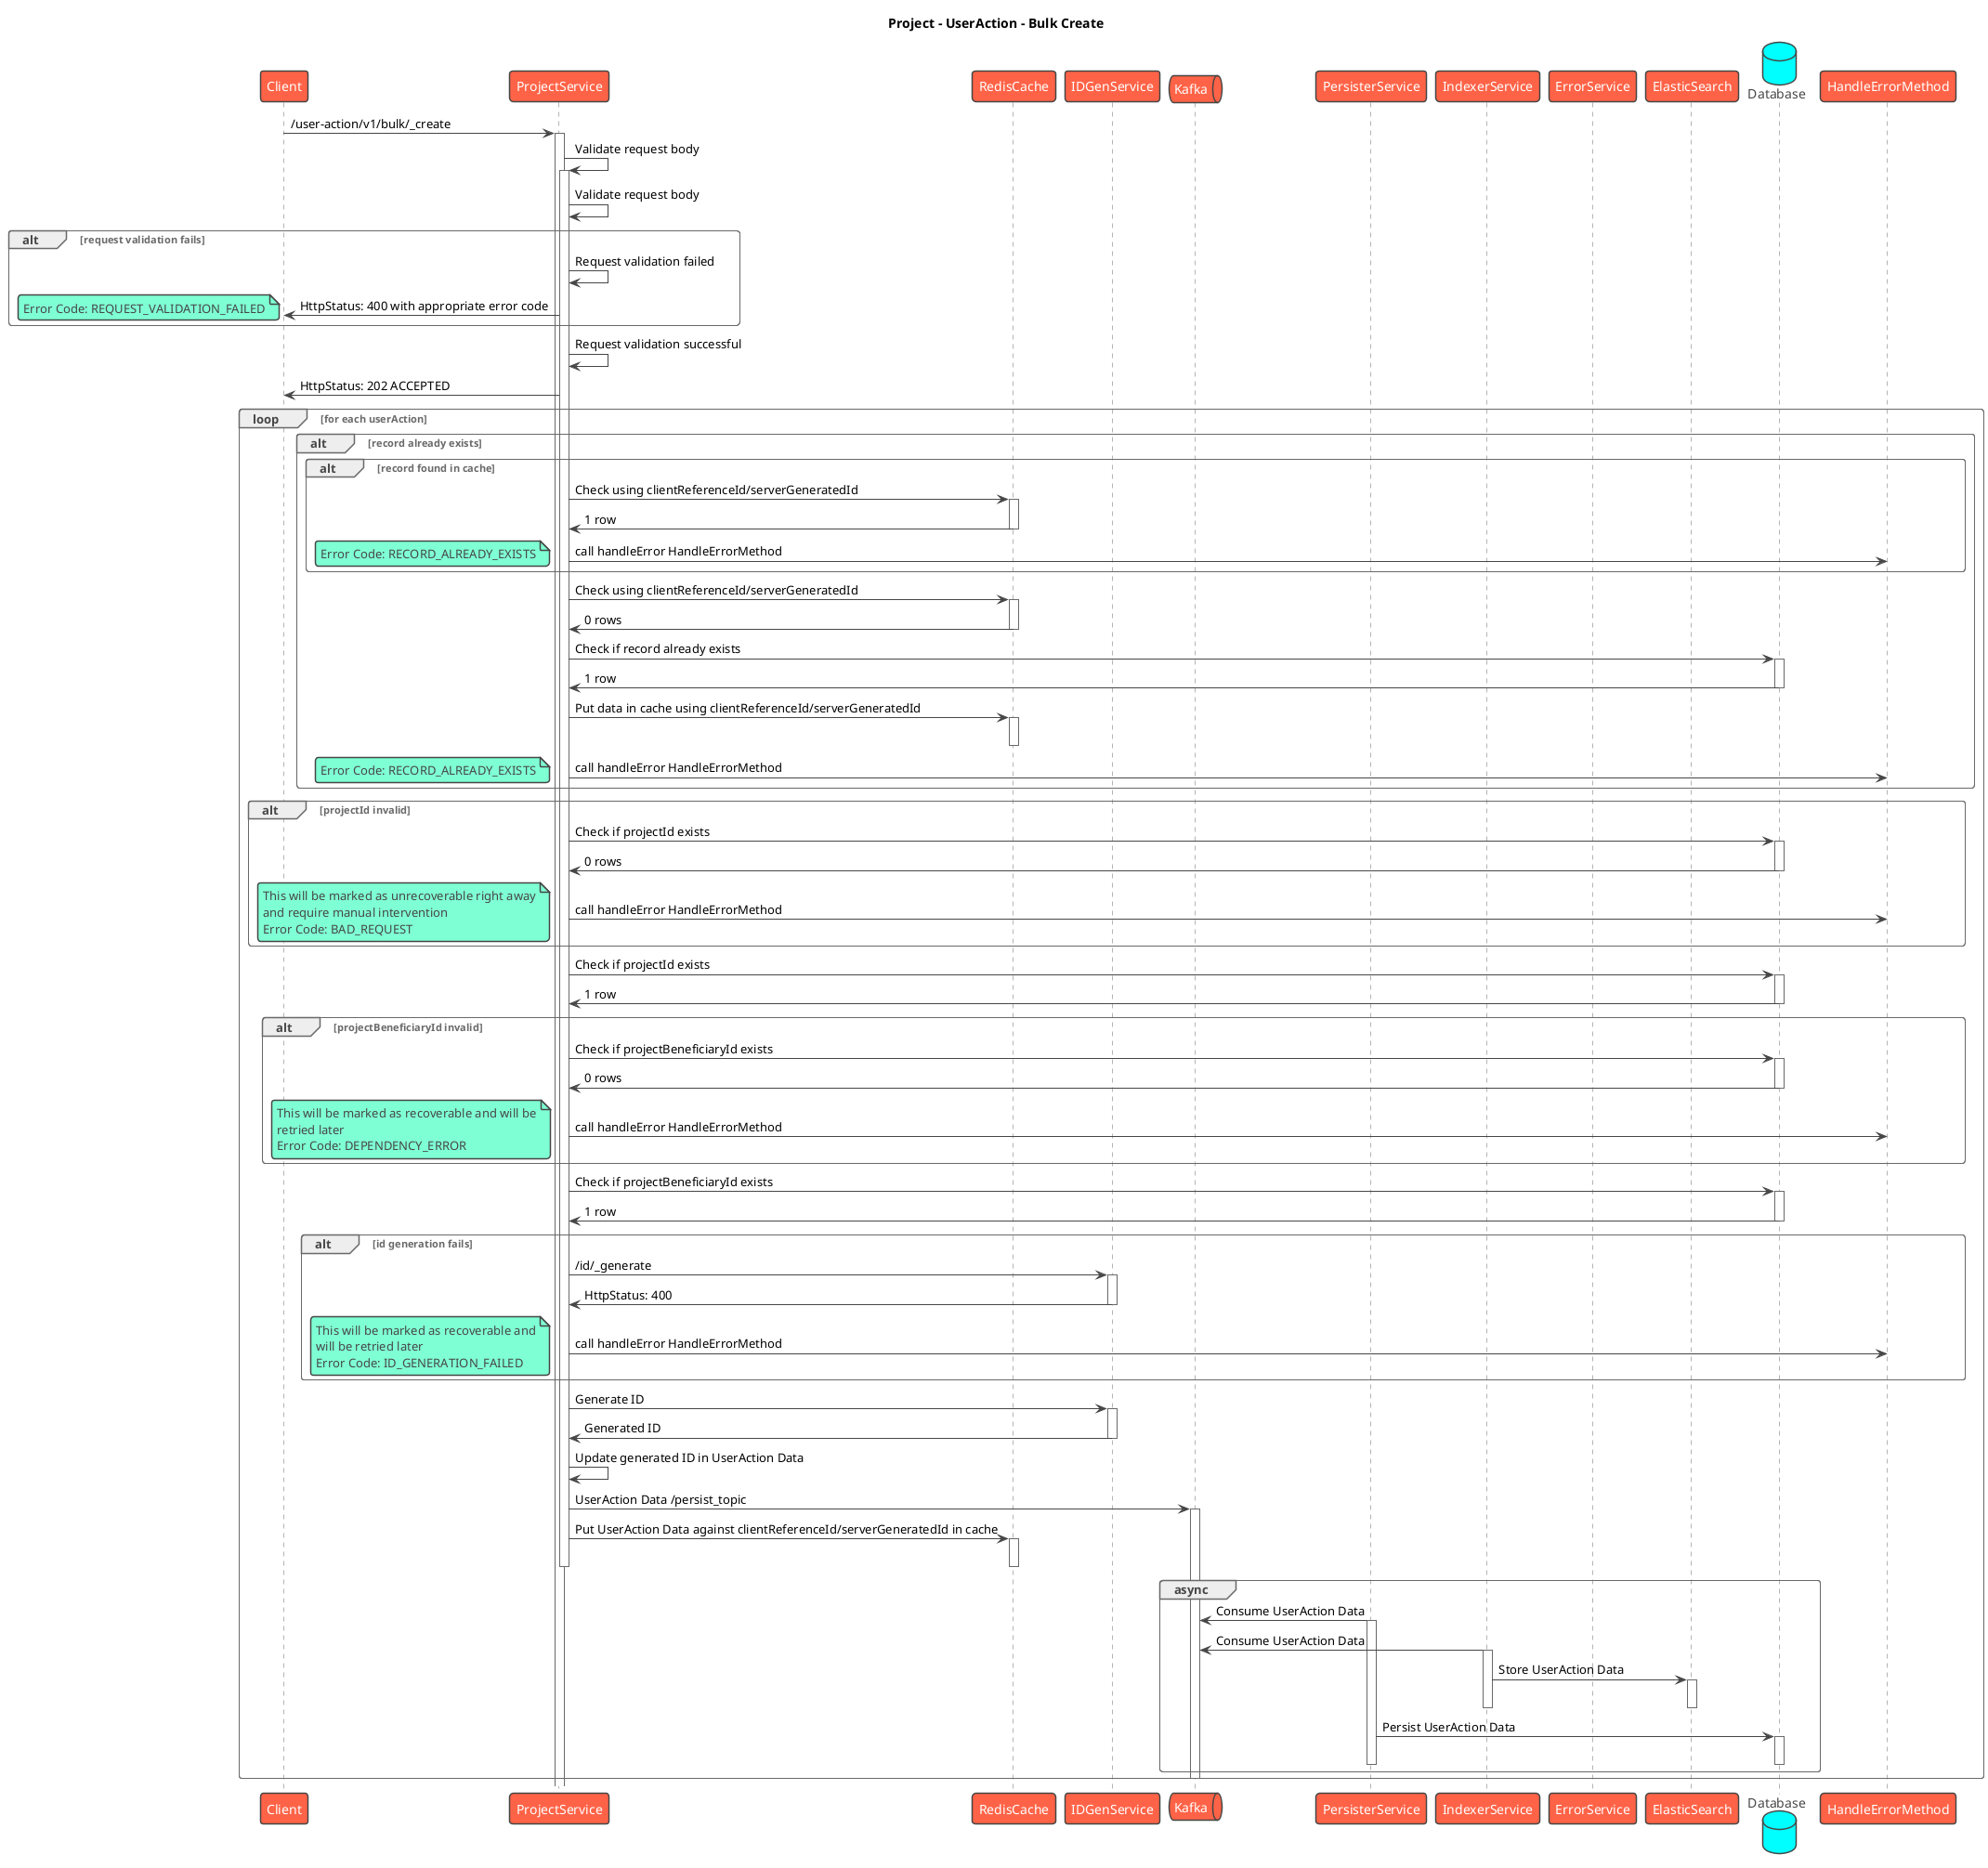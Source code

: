 @startuml
title Project - UserAction - Bulk Create
!theme vibrant
participant Client as c
participant ProjectService as s
participant RedisCache as rc
participant IDGenService as idgen
queue Kafka as k
participant PersisterService as prs
participant IndexerService as idx
participant ErrorService as es
participant ElasticSearch as el
database Database as db
participant HandleErrorMethod as he
c -> s : /user-action/v1/bulk/_create
activate s
s -> s: Validate request body
activate s
s -> s: Validate request body
alt request validation fails
    s -> s: Request validation failed
    s -> c: HttpStatus: 400 with appropriate error code
    note left
        Error Code: REQUEST_VALIDATION_FAILED
    end note
end
s -> s: Request validation successful
s -> c: HttpStatus: 202 ACCEPTED
loop for each userAction
    alt record already exists
        alt record found in cache
          s -> rc: Check using clientReferenceId/serverGeneratedId
          activate rc
          rc -> s: 1 row
          deactivate rc
          s -> he: call handleError HandleErrorMethod
          note left
              Error Code: RECORD_ALREADY_EXISTS
          end note
        end
        s -> rc: Check using clientReferenceId/serverGeneratedId
        activate rc
        rc -> s: 0 rows
        deactivate rc
        s -> db: Check if record already exists
        activate db
        db -> s: 1 row
        deactivate db
        s -> rc: Put data in cache using clientReferenceId/serverGeneratedId
        activate rc
        deactivate rc
        s -> he: call handleError HandleErrorMethod
        note left
            Error Code: RECORD_ALREADY_EXISTS
        end note
    end
    alt projectId invalid
    s -> db: Check if projectId exists
    activate db
    db -> s: 0 rows
    deactivate db
    s -> he: call handleError HandleErrorMethod
        note left
            This will be marked as unrecoverable right away
            and require manual intervention
            Error Code: BAD_REQUEST
        end note
end
s -> db: Check if projectId exists
activate db
db -> s: 1 row
deactivate db
alt projectBeneficiaryId invalid
    s -> db: Check if projectBeneficiaryId exists
    activate db
    db -> s: 0 rows
    deactivate db
    s -> he: call handleError HandleErrorMethod
    note left
        This will be marked as recoverable and will be
        retried later
        Error Code: DEPENDENCY_ERROR
    end note
end
s -> db: Check if projectBeneficiaryId exists
activate db
db -> s: 1 row
deactivate db
alt id generation fails
    s -> idgen: /id/_generate
    activate idgen
    idgen -> s: HttpStatus: 400
    deactivate idgen
    s -> he: call handleError HandleErrorMethod
    note left
        This will be marked as recoverable and
        will be retried later
        Error Code: ID_GENERATION_FAILED
    end note
end
s -> idgen: Generate ID
activate idgen
idgen -> s: Generated ID
deactivate idgen
s -> s: Update generated ID in UserAction Data
s -> k: UserAction Data /persist_topic
activate k
s -> rc: Put UserAction Data against clientReferenceId/serverGeneratedId in cache
activate rc
deactivate rc
deactivate s
group async
    prs -> k: Consume UserAction Data
    activate prs
    idx -> k: Consume UserAction Data
    activate idx
    idx -> el: Store UserAction Data
    activate el
    deactivate el
    deactivate idx
    prs -> db: Persist UserAction Data
    activate db
    deactivate db
    deactivate prs
end
deactivate k
end
@enduml
